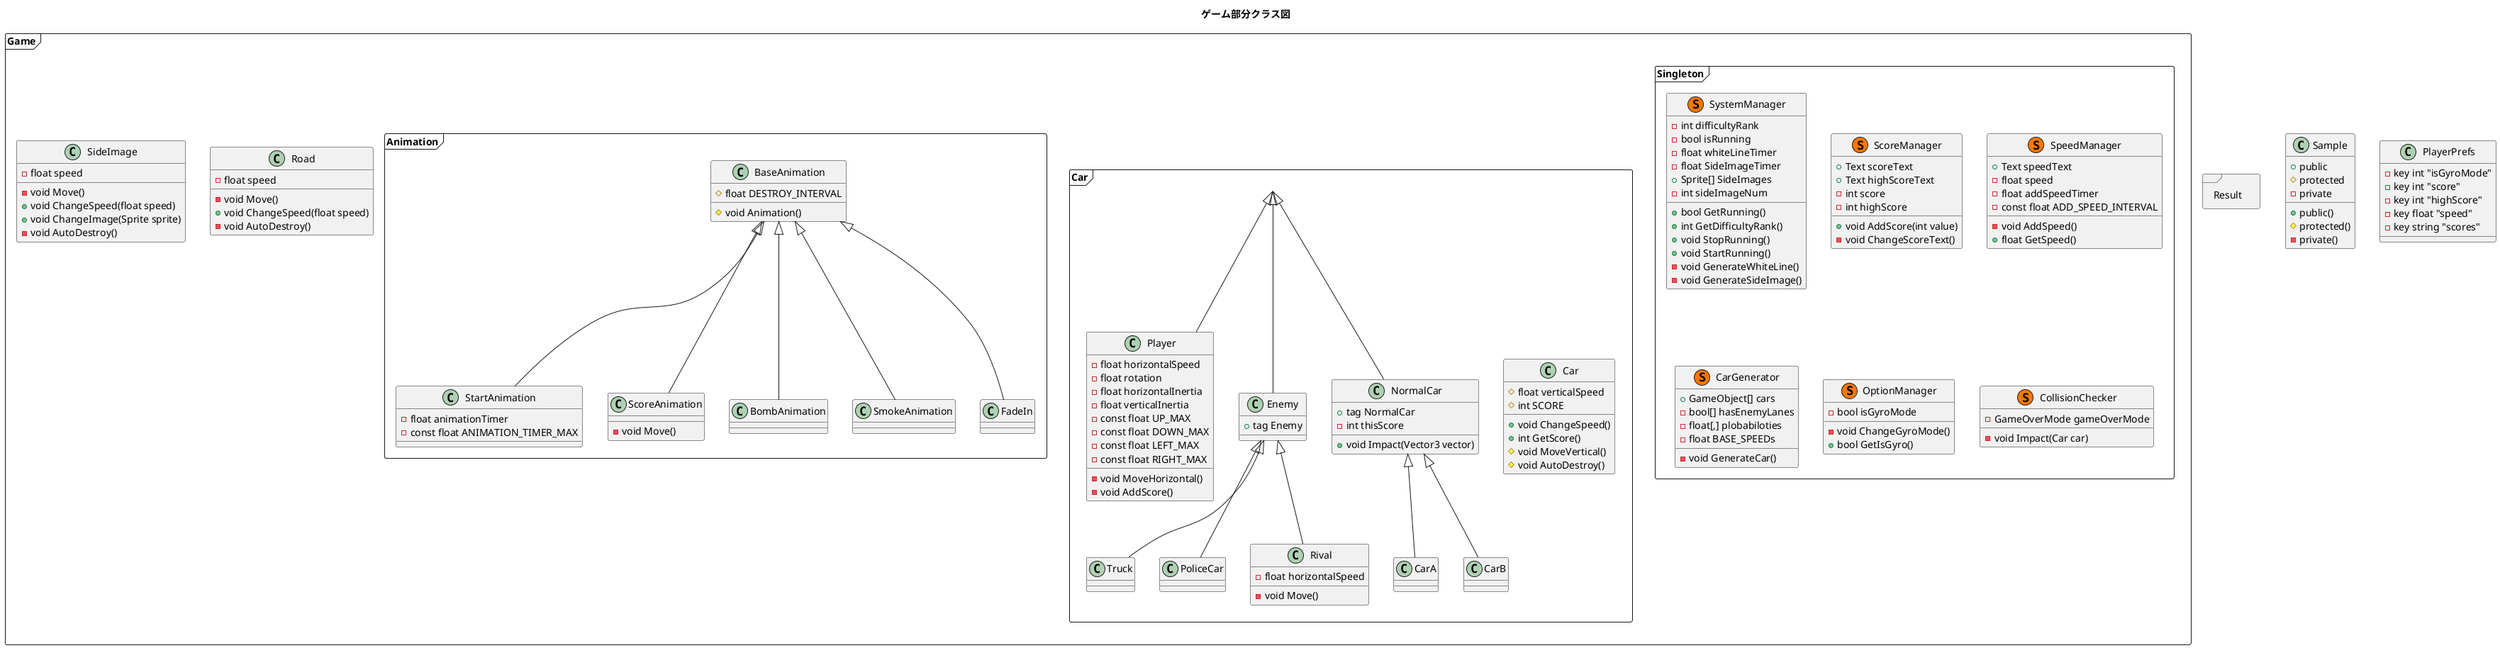 @startuml
title ゲーム部分クラス図

class Sample{
    + public
    # protected
    - private
    + public()
    # protected()
    - private()
}

class PlayerPrefs {
    - key int "isGyroMode"
    - key int "score"
    - key int "highScore"
    - key float "speed"
    - key string "scores"
}

package Game <<Frame>>{

    package Singleton <<Frame>>{
        class SystemManager << (S,#FF7700)>>{
            - int difficultyRank
            - bool isRunning
            - float whiteLineTimer
            - float SideImageTimer
            + Sprite[] SideImages
            - int sideImageNum
            + bool GetRunning()
            + int GetDifficultyRank()
            + void StopRunning()
            + void StartRunning()
            - void GenerateWhiteLine()
            - void GenerateSideImage()
        }

        class ScoreManager << (S,#FF7700)>>{
            + Text scoreText
            + Text highScoreText
            - int score
            - int highScore
            + void AddScore(int value)
            - void ChangeScoreText()
        }

        class SpeedManager << (S,#FF7700)>>{
            + Text speedText
            - float speed
            - float addSpeedTimer
            - const float ADD_SPEED_INTERVAL
            - void AddSpeed()
            + float GetSpeed()
        }

        class CarGenerator << (S,#FF7700)>>{
            + GameObject[] cars
            - bool[] hasEnemyLanes
            - float[,] plobabiloties
            - float BASE_SPEEDs
            - void GenerateCar()
        }

        class OptionManager << (S,#FF7700)>>{
            - bool isGyroMode
            - void ChangeGyroMode()
            + bool GetIsGyro()
        }

        class CollisionChecker << (S,#FF7700)>>{
            - GameOverMode gameOverMode
            - void Impact(Car car)
        }

    }

    package Car <<Frame>>{
        class Car{
            # float verticalSpeed
            # int SCORE
            + void ChangeSpeed()
            + int GetScore()
            # void MoveVertical()
            # void AutoDestroy()
        }

        class NormalCar{
            + tag NormalCar
            - int thisScore
            + void Impact(Vector3 vector)
        }

        class CarA{
    
        }
        class CarB{
    
        }

        class Enemy{
            + tag Enemy
        }

        class Truck{

        }
        class PoliceCar{

        }

        class Rival{
            - float horizontalSpeed
            - void Move()
        }

        class Player{
            - float horizontalSpeed
            - float rotation
            - float horizontalInertia
            - float verticalInertia
            - const float UP_MAX
            - const float DOWN_MAX
            - const float LEFT_MAX
            - const float RIGHT_MAX
            - void MoveHorizontal()
            - void AddScore()
        }
    }


    package Animation <<Frame>>{

        class BaseAnimation{
            # float DESTROY_INTERVAL
            # void Animation()
        }

        class StartAnimation {
            - float animationTimer
            - const float ANIMATION_TIMER_MAX
        }

        class ScoreAnimation{
            - void Move()
        }

        class BombAnimation{
        
        }
        class SmokeAnimation{
        
        }

        class FadeIn{
        
        }
    }

    class Road{
        - float speed
        - void Move()
        + void ChangeSpeed(float speed)
        - void AutoDestroy()
    }

    class SideImage{
        - float speed
        - void Move()
        + void ChangeSpeed(float speed)
        + void ChangeImage(Sprite sprite)
        - void AutoDestroy()
    }


    Car<|-- Player
    Car<|-- NormalCar
    NormalCar<|--CarA
    NormalCar<|--CarB
    Car<|-- Enemy

    Enemy<|-- Truck
    Enemy<|-- PoliceCar
    Enemy<|-- Rival

    BaseAnimation<|--ScoreAnimation
    BaseAnimation<|--BombAnimation
    BaseAnimation<|--SmokeAnimation
    BaseAnimation<|--FadeIn
    BaseAnimation<|--StartAnimation

}

package Result <<Frame>>{
    
}



@enduml